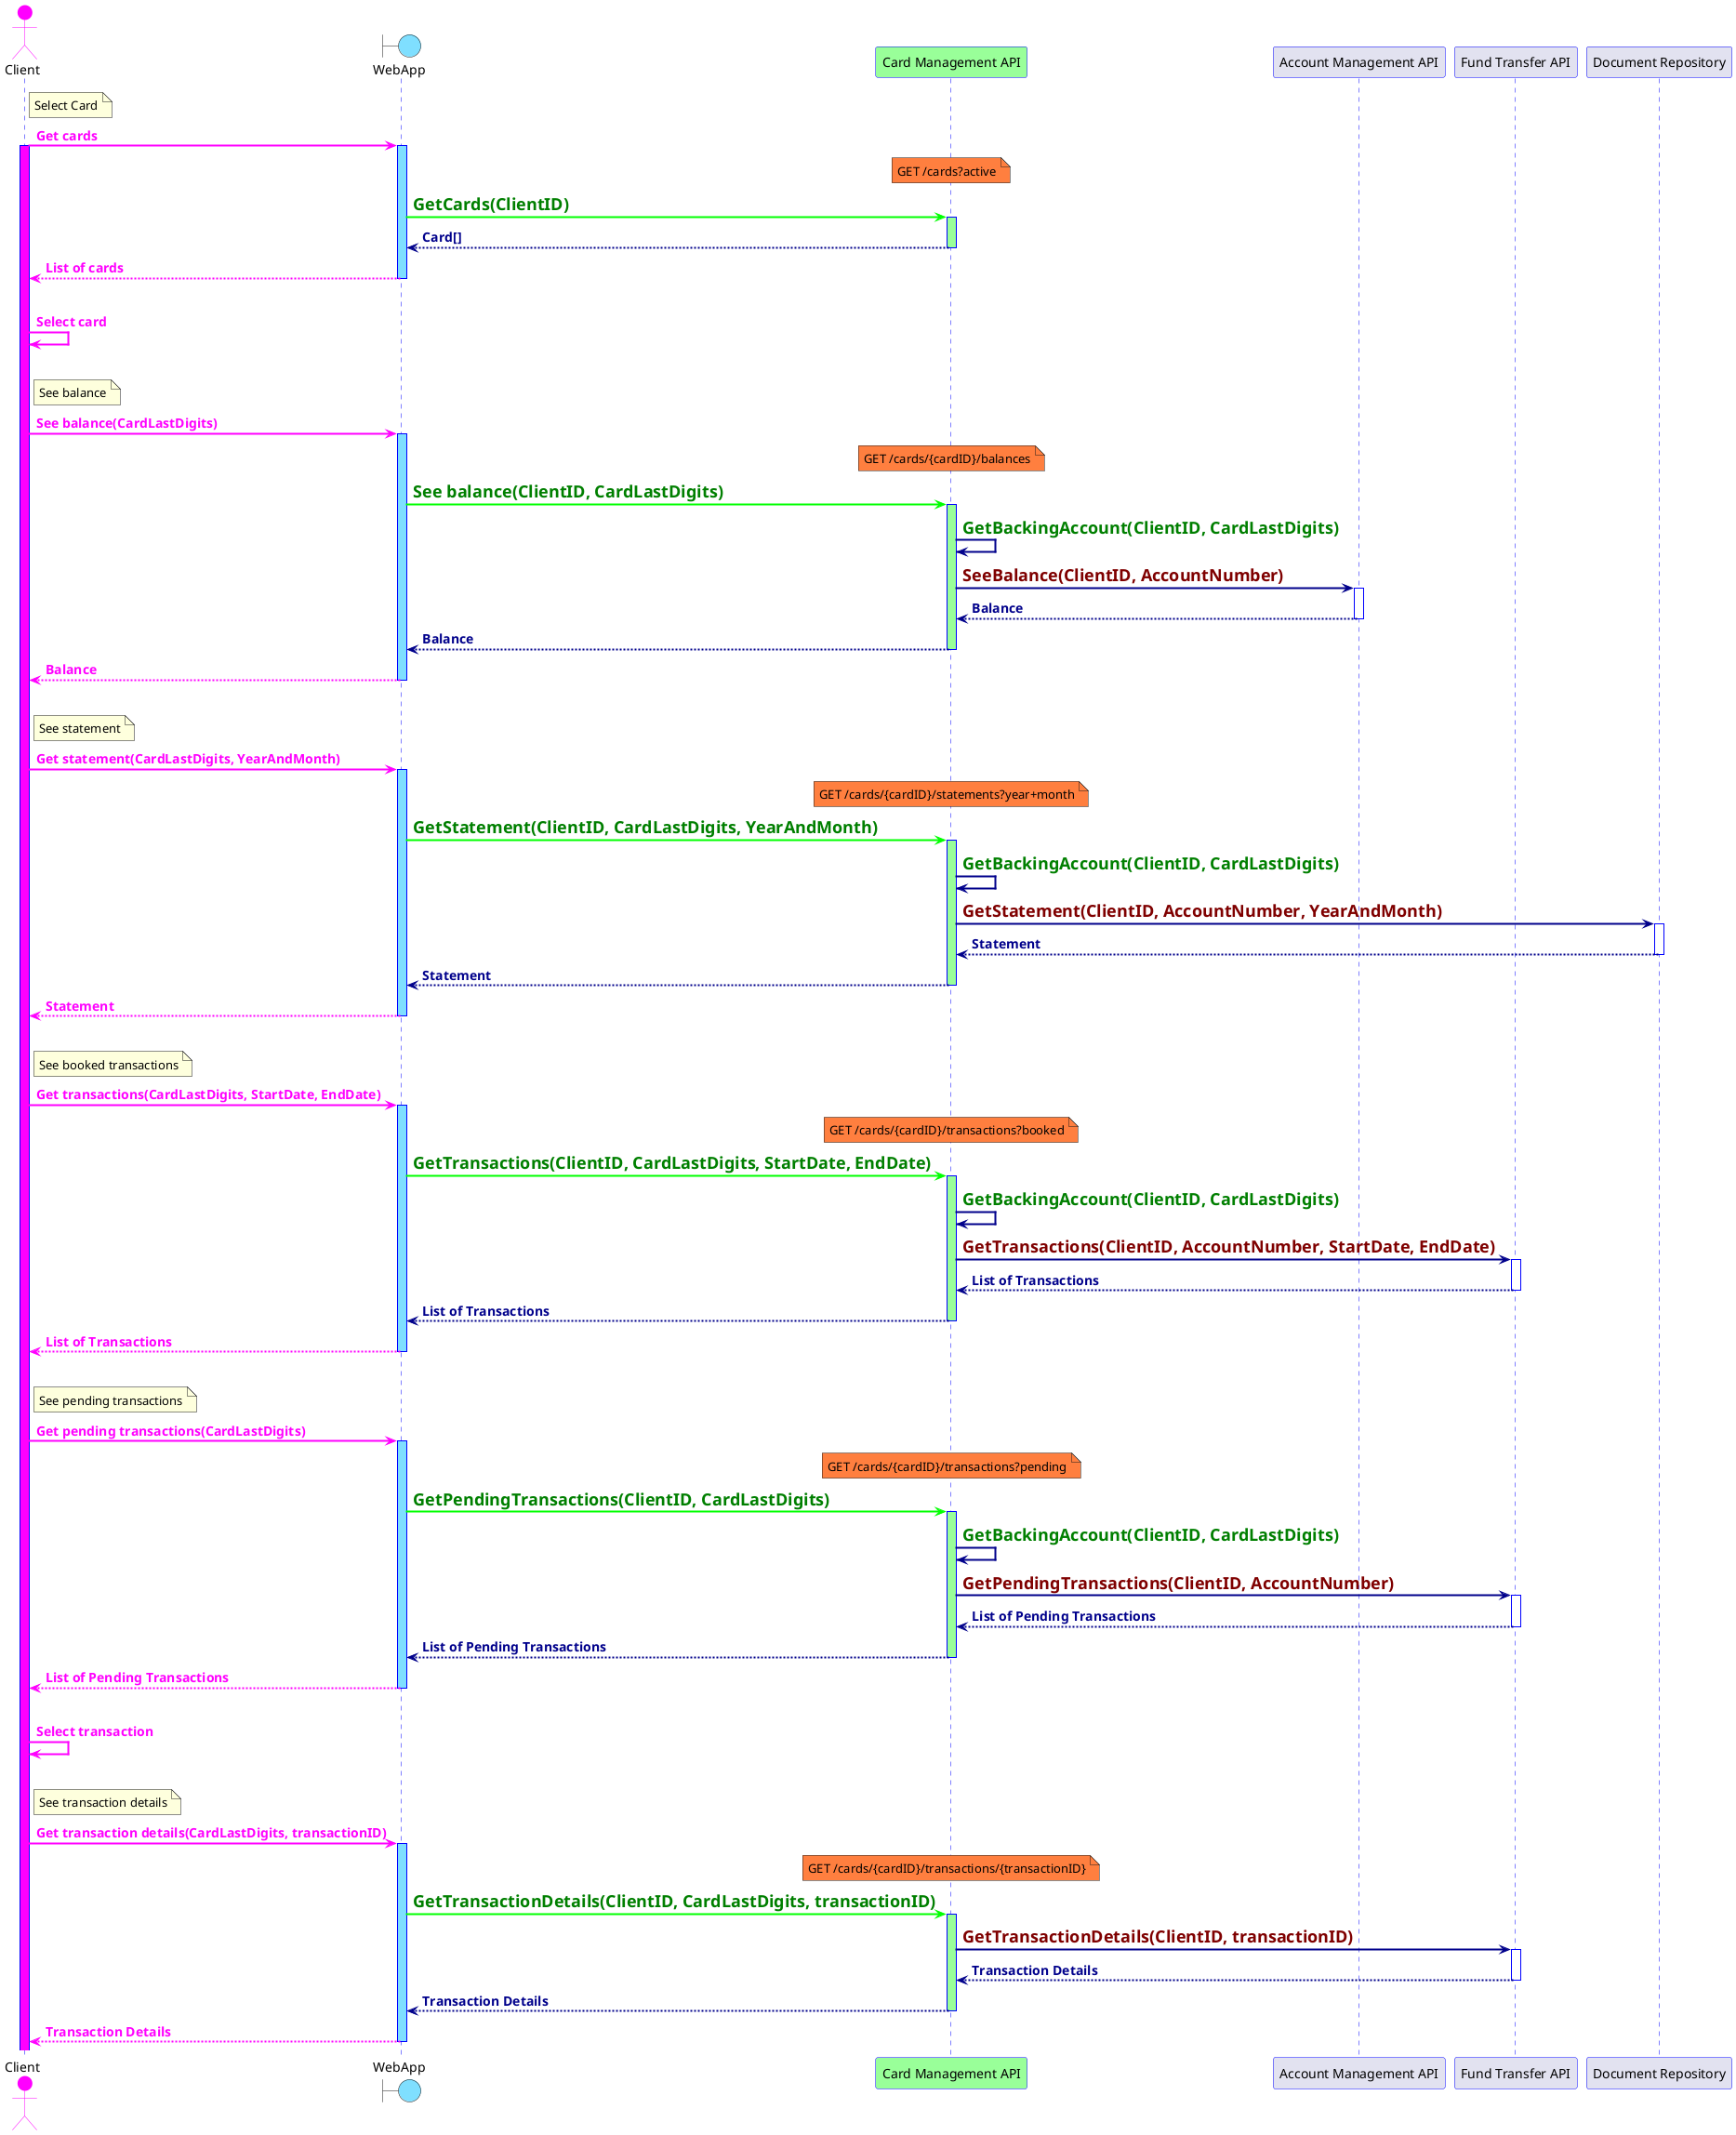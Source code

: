 @startuml

skinparam sequence {
	ArrowColor DarkBlue
	ArrowThickness 2
	LifeLineBorderColor Blue
	ActorBorderColor #FF00FF
	ParticipantBorderColor Blue
}
skinparam arrow {
	FontColor DarkBlue
	FontSize 14
	FontStyle bold
}

actor Client #FF00FF
boundary WebApp #7FDFFF

participant "Card Management API" as CardMgmt #99FF99
participant "Account Management API" as AccountMgmt
participant "Fund Transfer API" as Transfer
participant "Document Repository" as Repo


note right of Client
Select Card
end note
Client-[#FF00FF]>WebApp:<font color=#FF00FF><b>Get cards
activate Client #FF00FF
activate WebApp #7FDFFF
note over CardMgmt #FF7F3F
GET /cards?active
end note
WebApp-[#00FF00]>CardMgmt: <font color=#007F00 size=18><b>GetCards(ClientID)
activate CardMgmt #99FF99
WebApp<--CardMgmt: Card[]
deactivate CardMgmt
Client<[#FF00FF]--WebApp: <font color=#FF00FF><b>List of cards
deactivate WebApp

|||
Client-[#FF00FF]>Client: <font color=#FF00FF><b>Select card
|||

note right of Client
See balance
end note
Client-[#FF00FF]>WebApp: <font color=#FF00FF><b>See balance(CardLastDigits)
activate WebApp #7FDFFF
note over CardMgmt #FF7F3F
GET /cards/{cardID}/balances
end note
WebApp-[#00FF00]>CardMgmt: <font color=#007F00 size=18><b>See balance(ClientID, CardLastDigits)
activate CardMgmt #99FF99
CardMgmt->CardMgmt:<font color=#007F00 size=18><b>GetBackingAccount(ClientID, CardLastDigits)
CardMgmt->AccountMgmt: <font color=#7F0000 size=18><b>SeeBalance(ClientID, AccountNumber)
activate AccountMgmt
CardMgmt<--AccountMgmt: Balance
deactivate AccountMgmt
WebApp<--CardMgmt:Balance
deactivate CardMgmt
Client<[#FF00FF]--WebApp: <font color=#FF00FF><b>Balance
deactivate WebApp

|||
note right of Client
See statement
end note
Client-[#FF00FF]>WebApp:<font color=#FF00FF><b>Get statement(CardLastDigits, YearAndMonth)
activate WebApp #7FDFFF
note over CardMgmt #FF7F3F
GET /cards/{cardID}/statements?year+month
end note
WebApp-[#00FF00]>CardMgmt:<font color=#007F00 size=18><b>GetStatement(ClientID, CardLastDigits, YearAndMonth)
activate CardMgmt #99FF99
CardMgmt->CardMgmt:<font color=#007F00 size=18><b>GetBackingAccount(ClientID, CardLastDigits)
CardMgmt->Repo: <font color=#7F0000 size=18><b>GetStatement(ClientID, AccountNumber, YearAndMonth)
activate Repo
CardMgmt<--Repo: Statement
deactivate Repo
WebApp<--CardMgmt: Statement
deactivate CardMgmt
Client<[#FF00FF]--WebApp: <font color=#FF00FF><b>Statement
deactivate WebApp

|||
note right of Client
See booked transactions
end note
Client-[#FF00FF]>WebApp:<font color=#FF00FF><b>Get transactions(CardLastDigits, StartDate, EndDate)
activate WebApp #7FDFFF
note over CardMgmt #FF7F3F
GET /cards/{cardID}/transactions?booked
end note
WebApp-[#00FF00]>CardMgmt:<font color=#007F00 size=18><b>GetTransactions(ClientID, CardLastDigits, StartDate, EndDate)
activate CardMgmt #99FF99
CardMgmt->CardMgmt:<font color=#007F00 size=18><b>GetBackingAccount(ClientID, CardLastDigits)
CardMgmt->Transfer: <font color=#7F0000 size=18><b>GetTransactions(ClientID, AccountNumber, StartDate, EndDate)
activate Transfer
CardMgmt<--Transfer: List of Transactions
deactivate Transfer
WebApp<--CardMgmt: List of Transactions
deactivate CardMgmt
Client<[#FF00FF]--WebApp: <font color=#FF00FF><b>List of Transactions
deactivate WebApp

|||
note right of Client
See pending transactions
end note
Client-[#FF00FF]>WebApp:<font color=#FF00FF><b>Get pending transactions(CardLastDigits)
activate WebApp #7FDFFF
note over CardMgmt #FF7F3F
GET /cards/{cardID}/transactions?pending
end note
WebApp-[#00FF00]>CardMgmt:<font color=#007F00 size=18><b>GetPendingTransactions(ClientID, CardLastDigits)
activate CardMgmt #99FF99
CardMgmt->CardMgmt:<font color=#007F00 size=18><b>GetBackingAccount(ClientID, CardLastDigits)
CardMgmt->Transfer: <font color=#7F0000 size=18><b>GetPendingTransactions(ClientID, AccountNumber)
activate Transfer
CardMgmt<--Transfer: List of Pending Transactions
deactivate Transfer
WebApp<--CardMgmt: List of Pending Transactions
deactivate CardMgmt
Client<[#FF00FF]--WebApp: <font color=#FF00FF><b>List of Pending Transactions
deactivate WebApp

|||
Client-[#FF00FF]>Client: <font color=#FF00FF><b>Select transaction
|||

note right of Client
See transaction details
end note
Client-[#FF00FF]>WebApp:<font color=#FF00FF><b>Get transaction details(CardLastDigits, transactionID)
activate WebApp #7FDFFF
note over CardMgmt #FF7F3F
GET /cards/{cardID}/transactions/{transactionID}
end note
WebApp-[#00FF00]>CardMgmt:<font color=#007F00 size=18><b>GetTransactionDetails(ClientID, CardLastDigits, transactionID)
activate CardMgmt #99FF99
CardMgmt->Transfer: <font color=#7F0000 size=18><b>GetTransactionDetails(ClientID, transactionID)
activate Transfer
CardMgmt<--Transfer: Transaction Details
deactivate Transfer
WebApp<--CardMgmt: Transaction Details
deactivate CardMgmt
Client<[#FF00FF]--WebApp: <font color=#FF00FF><b>Transaction Details
deactivate WebApp

@enduml